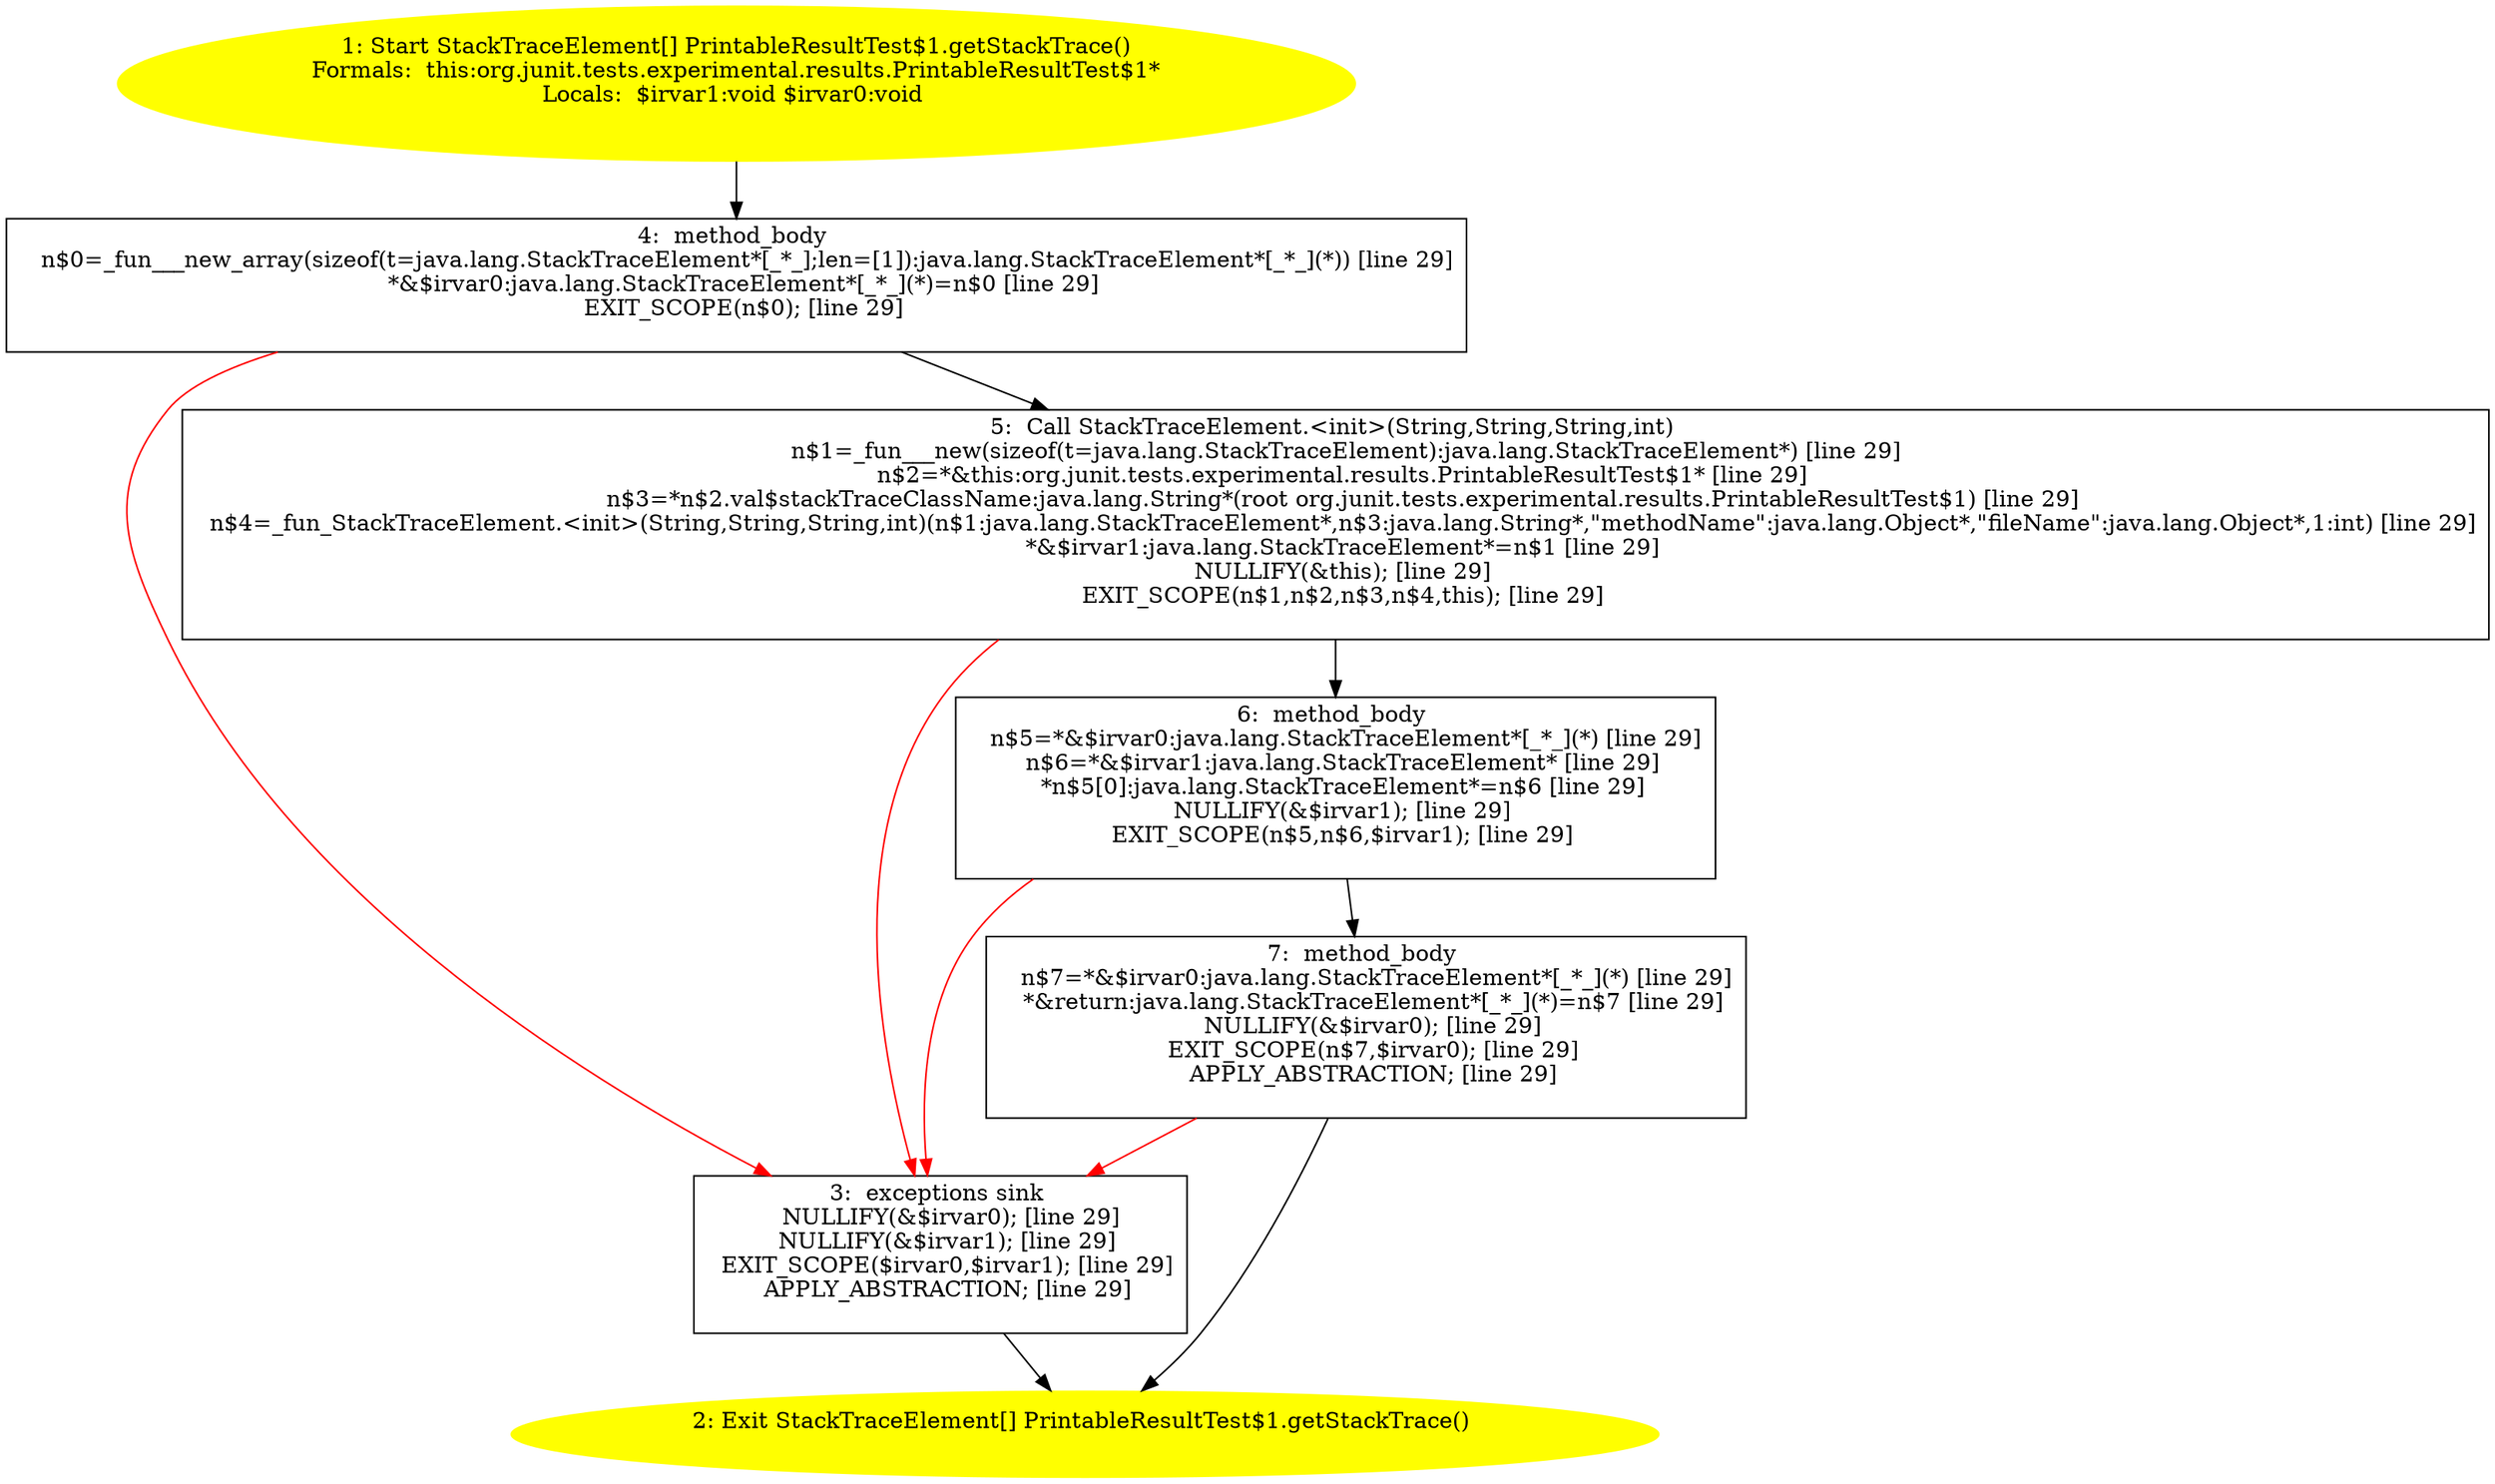 /* @generated */
digraph cfg {
"org.junit.tests.experimental.results.PrintableResultTest$1.getStackTrace():java.lang.StackTraceEleme.c11690441ca63b14d22133a5e57420e5_1" [label="1: Start StackTraceElement[] PrintableResultTest$1.getStackTrace()\nFormals:  this:org.junit.tests.experimental.results.PrintableResultTest$1*\nLocals:  $irvar1:void $irvar0:void \n  " color=yellow style=filled]
	

	 "org.junit.tests.experimental.results.PrintableResultTest$1.getStackTrace():java.lang.StackTraceEleme.c11690441ca63b14d22133a5e57420e5_1" -> "org.junit.tests.experimental.results.PrintableResultTest$1.getStackTrace():java.lang.StackTraceEleme.c11690441ca63b14d22133a5e57420e5_4" ;
"org.junit.tests.experimental.results.PrintableResultTest$1.getStackTrace():java.lang.StackTraceEleme.c11690441ca63b14d22133a5e57420e5_2" [label="2: Exit StackTraceElement[] PrintableResultTest$1.getStackTrace() \n  " color=yellow style=filled]
	

"org.junit.tests.experimental.results.PrintableResultTest$1.getStackTrace():java.lang.StackTraceEleme.c11690441ca63b14d22133a5e57420e5_3" [label="3:  exceptions sink \n   NULLIFY(&$irvar0); [line 29]\n  NULLIFY(&$irvar1); [line 29]\n  EXIT_SCOPE($irvar0,$irvar1); [line 29]\n  APPLY_ABSTRACTION; [line 29]\n " shape="box"]
	

	 "org.junit.tests.experimental.results.PrintableResultTest$1.getStackTrace():java.lang.StackTraceEleme.c11690441ca63b14d22133a5e57420e5_3" -> "org.junit.tests.experimental.results.PrintableResultTest$1.getStackTrace():java.lang.StackTraceEleme.c11690441ca63b14d22133a5e57420e5_2" ;
"org.junit.tests.experimental.results.PrintableResultTest$1.getStackTrace():java.lang.StackTraceEleme.c11690441ca63b14d22133a5e57420e5_4" [label="4:  method_body \n   n$0=_fun___new_array(sizeof(t=java.lang.StackTraceElement*[_*_];len=[1]):java.lang.StackTraceElement*[_*_](*)) [line 29]\n  *&$irvar0:java.lang.StackTraceElement*[_*_](*)=n$0 [line 29]\n  EXIT_SCOPE(n$0); [line 29]\n " shape="box"]
	

	 "org.junit.tests.experimental.results.PrintableResultTest$1.getStackTrace():java.lang.StackTraceEleme.c11690441ca63b14d22133a5e57420e5_4" -> "org.junit.tests.experimental.results.PrintableResultTest$1.getStackTrace():java.lang.StackTraceEleme.c11690441ca63b14d22133a5e57420e5_5" ;
	 "org.junit.tests.experimental.results.PrintableResultTest$1.getStackTrace():java.lang.StackTraceEleme.c11690441ca63b14d22133a5e57420e5_4" -> "org.junit.tests.experimental.results.PrintableResultTest$1.getStackTrace():java.lang.StackTraceEleme.c11690441ca63b14d22133a5e57420e5_3" [color="red" ];
"org.junit.tests.experimental.results.PrintableResultTest$1.getStackTrace():java.lang.StackTraceEleme.c11690441ca63b14d22133a5e57420e5_5" [label="5:  Call StackTraceElement.<init>(String,String,String,int) \n   n$1=_fun___new(sizeof(t=java.lang.StackTraceElement):java.lang.StackTraceElement*) [line 29]\n  n$2=*&this:org.junit.tests.experimental.results.PrintableResultTest$1* [line 29]\n  n$3=*n$2.val$stackTraceClassName:java.lang.String*(root org.junit.tests.experimental.results.PrintableResultTest$1) [line 29]\n  n$4=_fun_StackTraceElement.<init>(String,String,String,int)(n$1:java.lang.StackTraceElement*,n$3:java.lang.String*,\"methodName\":java.lang.Object*,\"fileName\":java.lang.Object*,1:int) [line 29]\n  *&$irvar1:java.lang.StackTraceElement*=n$1 [line 29]\n  NULLIFY(&this); [line 29]\n  EXIT_SCOPE(n$1,n$2,n$3,n$4,this); [line 29]\n " shape="box"]
	

	 "org.junit.tests.experimental.results.PrintableResultTest$1.getStackTrace():java.lang.StackTraceEleme.c11690441ca63b14d22133a5e57420e5_5" -> "org.junit.tests.experimental.results.PrintableResultTest$1.getStackTrace():java.lang.StackTraceEleme.c11690441ca63b14d22133a5e57420e5_6" ;
	 "org.junit.tests.experimental.results.PrintableResultTest$1.getStackTrace():java.lang.StackTraceEleme.c11690441ca63b14d22133a5e57420e5_5" -> "org.junit.tests.experimental.results.PrintableResultTest$1.getStackTrace():java.lang.StackTraceEleme.c11690441ca63b14d22133a5e57420e5_3" [color="red" ];
"org.junit.tests.experimental.results.PrintableResultTest$1.getStackTrace():java.lang.StackTraceEleme.c11690441ca63b14d22133a5e57420e5_6" [label="6:  method_body \n   n$5=*&$irvar0:java.lang.StackTraceElement*[_*_](*) [line 29]\n  n$6=*&$irvar1:java.lang.StackTraceElement* [line 29]\n  *n$5[0]:java.lang.StackTraceElement*=n$6 [line 29]\n  NULLIFY(&$irvar1); [line 29]\n  EXIT_SCOPE(n$5,n$6,$irvar1); [line 29]\n " shape="box"]
	

	 "org.junit.tests.experimental.results.PrintableResultTest$1.getStackTrace():java.lang.StackTraceEleme.c11690441ca63b14d22133a5e57420e5_6" -> "org.junit.tests.experimental.results.PrintableResultTest$1.getStackTrace():java.lang.StackTraceEleme.c11690441ca63b14d22133a5e57420e5_7" ;
	 "org.junit.tests.experimental.results.PrintableResultTest$1.getStackTrace():java.lang.StackTraceEleme.c11690441ca63b14d22133a5e57420e5_6" -> "org.junit.tests.experimental.results.PrintableResultTest$1.getStackTrace():java.lang.StackTraceEleme.c11690441ca63b14d22133a5e57420e5_3" [color="red" ];
"org.junit.tests.experimental.results.PrintableResultTest$1.getStackTrace():java.lang.StackTraceEleme.c11690441ca63b14d22133a5e57420e5_7" [label="7:  method_body \n   n$7=*&$irvar0:java.lang.StackTraceElement*[_*_](*) [line 29]\n  *&return:java.lang.StackTraceElement*[_*_](*)=n$7 [line 29]\n  NULLIFY(&$irvar0); [line 29]\n  EXIT_SCOPE(n$7,$irvar0); [line 29]\n  APPLY_ABSTRACTION; [line 29]\n " shape="box"]
	

	 "org.junit.tests.experimental.results.PrintableResultTest$1.getStackTrace():java.lang.StackTraceEleme.c11690441ca63b14d22133a5e57420e5_7" -> "org.junit.tests.experimental.results.PrintableResultTest$1.getStackTrace():java.lang.StackTraceEleme.c11690441ca63b14d22133a5e57420e5_2" ;
	 "org.junit.tests.experimental.results.PrintableResultTest$1.getStackTrace():java.lang.StackTraceEleme.c11690441ca63b14d22133a5e57420e5_7" -> "org.junit.tests.experimental.results.PrintableResultTest$1.getStackTrace():java.lang.StackTraceEleme.c11690441ca63b14d22133a5e57420e5_3" [color="red" ];
}
